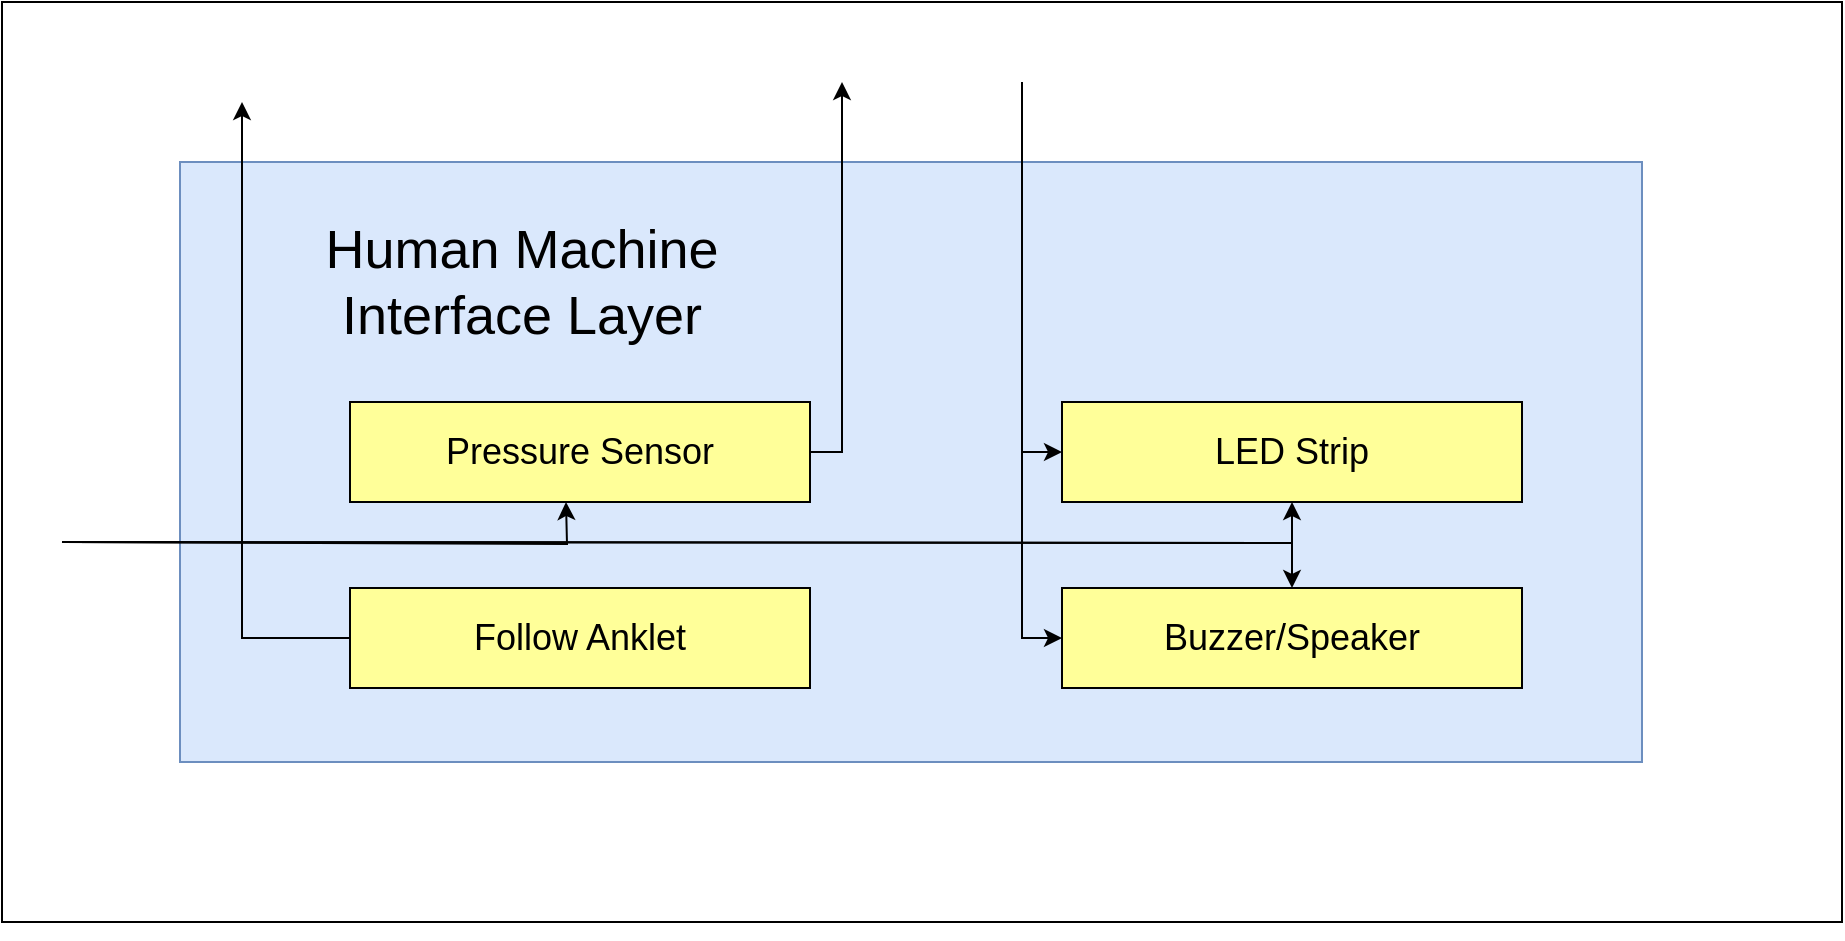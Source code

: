 <mxfile version="15.8.8" type="device"><diagram id="c9srMotP2O3hKFXso8sS" name="Page-1"><mxGraphModel dx="2028" dy="674" grid="1" gridSize="10" guides="1" tooltips="1" connect="1" arrows="1" fold="1" page="1" pageScale="1" pageWidth="850" pageHeight="1100" math="0" shadow="0"><root><mxCell id="0"/><mxCell id="1" parent="0"/><mxCell id="m60h9jhjNlDXzHuw5Jvv-9" value="" style="rounded=0;whiteSpace=wrap;html=1;fontSize=14;" vertex="1" parent="1"><mxGeometry x="-810" y="30" width="920" height="460" as="geometry"/></mxCell><mxCell id="m60h9jhjNlDXzHuw5Jvv-10" value="" style="rounded=0;whiteSpace=wrap;html=1;fillColor=#dae8fc;strokeColor=#6c8ebf;" vertex="1" parent="1"><mxGeometry x="-721" y="110" width="731" height="300" as="geometry"/></mxCell><mxCell id="m60h9jhjNlDXzHuw5Jvv-11" value="Human Machine Interface Layer" style="text;html=1;strokeColor=none;fillColor=none;align=center;verticalAlign=middle;whiteSpace=wrap;rounded=0;fontSize=27;" vertex="1" parent="1"><mxGeometry x="-700" y="140" width="300" height="60" as="geometry"/></mxCell><mxCell id="m60h9jhjNlDXzHuw5Jvv-12" value="LED Strip" style="rounded=0;whiteSpace=wrap;html=1;fontSize=18;fillColor=#FFFF99;strokeColor=#000000;" vertex="1" parent="1"><mxGeometry x="-280" y="230" width="230" height="50" as="geometry"/></mxCell><mxCell id="m60h9jhjNlDXzHuw5Jvv-41" style="edgeStyle=orthogonalEdgeStyle;rounded=0;orthogonalLoop=1;jettySize=auto;html=1;exitX=1;exitY=0.5;exitDx=0;exitDy=0;" edge="1" parent="1" source="m60h9jhjNlDXzHuw5Jvv-13"><mxGeometry relative="1" as="geometry"><mxPoint x="-390" y="70" as="targetPoint"/><Array as="points"><mxPoint x="-390" y="255"/></Array></mxGeometry></mxCell><mxCell id="m60h9jhjNlDXzHuw5Jvv-13" value="Pressure Sensor" style="rounded=0;whiteSpace=wrap;html=1;fontSize=18;fillColor=#FFFF99;" vertex="1" parent="1"><mxGeometry x="-636" y="230" width="230" height="50" as="geometry"/></mxCell><mxCell id="m60h9jhjNlDXzHuw5Jvv-37" value="&lt;div&gt;Buzzer/Speaker&lt;/div&gt;" style="rounded=0;whiteSpace=wrap;html=1;fontSize=18;fillColor=#FFFF99;strokeColor=#000000;" vertex="1" parent="1"><mxGeometry x="-280" y="323" width="230" height="50" as="geometry"/></mxCell><mxCell id="m60h9jhjNlDXzHuw5Jvv-57" style="edgeStyle=orthogonalEdgeStyle;rounded=0;orthogonalLoop=1;jettySize=auto;html=1;entryX=0.5;entryY=1;entryDx=0;entryDy=0;" edge="1" parent="1" source="m60h9jhjNlDXzHuw5Jvv-38"><mxGeometry relative="1" as="geometry"><mxPoint x="-690" y="80" as="targetPoint"/><Array as="points"><mxPoint x="-690" y="348"/></Array></mxGeometry></mxCell><mxCell id="m60h9jhjNlDXzHuw5Jvv-38" value="Follow Anklet" style="rounded=0;whiteSpace=wrap;html=1;fontSize=18;fillColor=#FFFF99;" vertex="1" parent="1"><mxGeometry x="-636" y="323" width="230" height="50" as="geometry"/></mxCell><mxCell id="m60h9jhjNlDXzHuw5Jvv-45" style="edgeStyle=orthogonalEdgeStyle;rounded=0;orthogonalLoop=1;jettySize=auto;html=1;entryX=0;entryY=0.5;entryDx=0;entryDy=0;" edge="1" parent="1" target="m60h9jhjNlDXzHuw5Jvv-12"><mxGeometry relative="1" as="geometry"><mxPoint x="-300" y="70" as="sourcePoint"/><Array as="points"><mxPoint x="-300" y="255"/></Array></mxGeometry></mxCell><mxCell id="m60h9jhjNlDXzHuw5Jvv-46" style="edgeStyle=orthogonalEdgeStyle;rounded=0;orthogonalLoop=1;jettySize=auto;html=1;entryX=0;entryY=0.5;entryDx=0;entryDy=0;" edge="1" parent="1" target="m60h9jhjNlDXzHuw5Jvv-37"><mxGeometry relative="1" as="geometry"><mxPoint x="-300" y="70" as="sourcePoint"/><Array as="points"><mxPoint x="-300" y="348"/></Array></mxGeometry></mxCell><mxCell id="m60h9jhjNlDXzHuw5Jvv-52" style="edgeStyle=orthogonalEdgeStyle;rounded=0;orthogonalLoop=1;jettySize=auto;html=1;" edge="1" parent="1"><mxGeometry relative="1" as="geometry"><mxPoint x="-780" y="300" as="sourcePoint"/><mxPoint x="-528" y="280" as="targetPoint"/></mxGeometry></mxCell><mxCell id="m60h9jhjNlDXzHuw5Jvv-53" style="edgeStyle=orthogonalEdgeStyle;rounded=0;orthogonalLoop=1;jettySize=auto;html=1;entryX=0.5;entryY=1;entryDx=0;entryDy=0;" edge="1" parent="1" target="m60h9jhjNlDXzHuw5Jvv-12"><mxGeometry relative="1" as="geometry"><mxPoint x="-780" y="300" as="sourcePoint"/></mxGeometry></mxCell><mxCell id="m60h9jhjNlDXzHuw5Jvv-54" style="edgeStyle=orthogonalEdgeStyle;rounded=0;orthogonalLoop=1;jettySize=auto;html=1;" edge="1" parent="1" target="m60h9jhjNlDXzHuw5Jvv-37"><mxGeometry relative="1" as="geometry"><mxPoint x="-780" y="300" as="sourcePoint"/></mxGeometry></mxCell><mxCell id="m60h9jhjNlDXzHuw5Jvv-55" style="edgeStyle=orthogonalEdgeStyle;rounded=0;orthogonalLoop=1;jettySize=auto;html=1;exitX=0.5;exitY=1;exitDx=0;exitDy=0;" edge="1" parent="1" source="m60h9jhjNlDXzHuw5Jvv-9" target="m60h9jhjNlDXzHuw5Jvv-9"><mxGeometry relative="1" as="geometry"/></mxCell></root></mxGraphModel></diagram></mxfile>